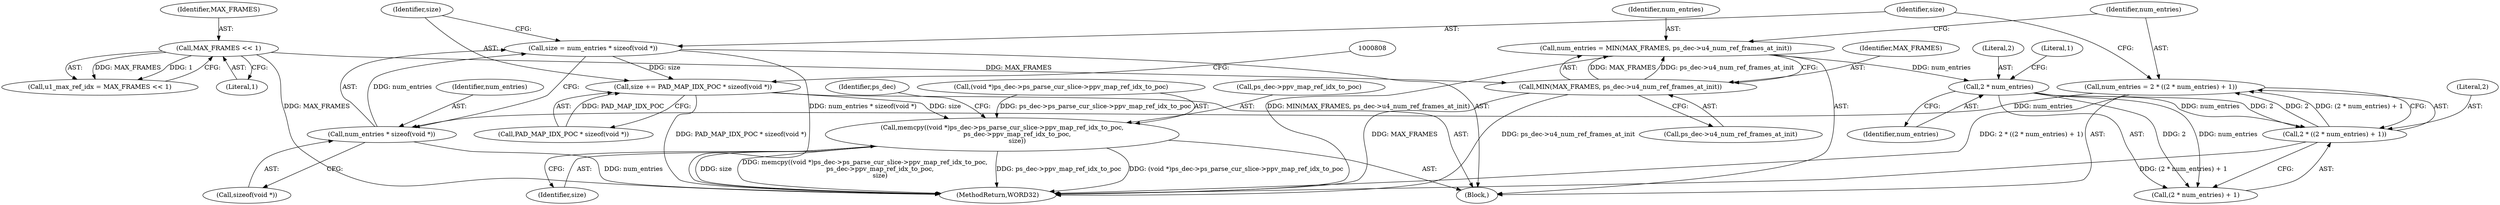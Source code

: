 digraph "0_Android_943323f1d9d3dd5c2634deb26cbe72343ca6b3db_0@integer" {
"1000794" [label="(Call,size = num_entries * sizeof(void *))"];
"1000796" [label="(Call,num_entries * sizeof(void *))"];
"1000785" [label="(Call,num_entries = 2 * ((2 * num_entries) + 1))"];
"1000787" [label="(Call,2 * ((2 * num_entries) + 1))"];
"1000790" [label="(Call,2 * num_entries)"];
"1000778" [label="(Call,num_entries = MIN(MAX_FRAMES, ps_dec->u4_num_ref_frames_at_init))"];
"1000780" [label="(Call,MIN(MAX_FRAMES, ps_dec->u4_num_ref_frames_at_init))"];
"1000288" [label="(Call,MAX_FRAMES << 1)"];
"1000800" [label="(Call,size += PAD_MAP_IDX_POC * sizeof(void *))"];
"1000806" [label="(Call,memcpy((void *)ps_dec->ps_parse_cur_slice->ppv_map_ref_idx_to_poc,\n               ps_dec->ppv_map_ref_idx_to_poc,\n               size))"];
"1000817" [label="(Identifier,size)"];
"1000791" [label="(Literal,2)"];
"1000797" [label="(Identifier,num_entries)"];
"1000822" [label="(Identifier,ps_dec)"];
"1000814" [label="(Call,ps_dec->ppv_map_ref_idx_to_poc)"];
"1000785" [label="(Call,num_entries = 2 * ((2 * num_entries) + 1))"];
"1000794" [label="(Call,size = num_entries * sizeof(void *))"];
"1000789" [label="(Call,(2 * num_entries) + 1)"];
"1000798" [label="(Call,sizeof(void *))"];
"1000779" [label="(Identifier,num_entries)"];
"1000775" [label="(Block,)"];
"1000778" [label="(Call,num_entries = MIN(MAX_FRAMES, ps_dec->u4_num_ref_frames_at_init))"];
"1000793" [label="(Literal,1)"];
"1000788" [label="(Literal,2)"];
"1000782" [label="(Call,ps_dec->u4_num_ref_frames_at_init)"];
"1001224" [label="(MethodReturn,WORD32)"];
"1000792" [label="(Identifier,num_entries)"];
"1000806" [label="(Call,memcpy((void *)ps_dec->ps_parse_cur_slice->ppv_map_ref_idx_to_poc,\n               ps_dec->ppv_map_ref_idx_to_poc,\n               size))"];
"1000288" [label="(Call,MAX_FRAMES << 1)"];
"1000790" [label="(Call,2 * num_entries)"];
"1000290" [label="(Literal,1)"];
"1000289" [label="(Identifier,MAX_FRAMES)"];
"1000802" [label="(Call,PAD_MAP_IDX_POC * sizeof(void *))"];
"1000807" [label="(Call,(void *)ps_dec->ps_parse_cur_slice->ppv_map_ref_idx_to_poc)"];
"1000801" [label="(Identifier,size)"];
"1000786" [label="(Identifier,num_entries)"];
"1000286" [label="(Call,u1_max_ref_idx = MAX_FRAMES << 1)"];
"1000795" [label="(Identifier,size)"];
"1000781" [label="(Identifier,MAX_FRAMES)"];
"1000780" [label="(Call,MIN(MAX_FRAMES, ps_dec->u4_num_ref_frames_at_init))"];
"1000787" [label="(Call,2 * ((2 * num_entries) + 1))"];
"1000796" [label="(Call,num_entries * sizeof(void *))"];
"1000800" [label="(Call,size += PAD_MAP_IDX_POC * sizeof(void *))"];
"1000794" -> "1000775"  [label="AST: "];
"1000794" -> "1000796"  [label="CFG: "];
"1000795" -> "1000794"  [label="AST: "];
"1000796" -> "1000794"  [label="AST: "];
"1000801" -> "1000794"  [label="CFG: "];
"1000794" -> "1001224"  [label="DDG: num_entries * sizeof(void *)"];
"1000796" -> "1000794"  [label="DDG: num_entries"];
"1000794" -> "1000800"  [label="DDG: size"];
"1000796" -> "1000798"  [label="CFG: "];
"1000797" -> "1000796"  [label="AST: "];
"1000798" -> "1000796"  [label="AST: "];
"1000796" -> "1001224"  [label="DDG: num_entries"];
"1000785" -> "1000796"  [label="DDG: num_entries"];
"1000785" -> "1000775"  [label="AST: "];
"1000785" -> "1000787"  [label="CFG: "];
"1000786" -> "1000785"  [label="AST: "];
"1000787" -> "1000785"  [label="AST: "];
"1000795" -> "1000785"  [label="CFG: "];
"1000785" -> "1001224"  [label="DDG: 2 * ((2 * num_entries) + 1)"];
"1000787" -> "1000785"  [label="DDG: 2"];
"1000787" -> "1000785"  [label="DDG: (2 * num_entries) + 1"];
"1000787" -> "1000789"  [label="CFG: "];
"1000788" -> "1000787"  [label="AST: "];
"1000789" -> "1000787"  [label="AST: "];
"1000787" -> "1001224"  [label="DDG: (2 * num_entries) + 1"];
"1000790" -> "1000787"  [label="DDG: 2"];
"1000790" -> "1000787"  [label="DDG: num_entries"];
"1000790" -> "1000789"  [label="AST: "];
"1000790" -> "1000792"  [label="CFG: "];
"1000791" -> "1000790"  [label="AST: "];
"1000792" -> "1000790"  [label="AST: "];
"1000793" -> "1000790"  [label="CFG: "];
"1000790" -> "1000789"  [label="DDG: 2"];
"1000790" -> "1000789"  [label="DDG: num_entries"];
"1000778" -> "1000790"  [label="DDG: num_entries"];
"1000778" -> "1000775"  [label="AST: "];
"1000778" -> "1000780"  [label="CFG: "];
"1000779" -> "1000778"  [label="AST: "];
"1000780" -> "1000778"  [label="AST: "];
"1000786" -> "1000778"  [label="CFG: "];
"1000778" -> "1001224"  [label="DDG: MIN(MAX_FRAMES, ps_dec->u4_num_ref_frames_at_init)"];
"1000780" -> "1000778"  [label="DDG: MAX_FRAMES"];
"1000780" -> "1000778"  [label="DDG: ps_dec->u4_num_ref_frames_at_init"];
"1000780" -> "1000782"  [label="CFG: "];
"1000781" -> "1000780"  [label="AST: "];
"1000782" -> "1000780"  [label="AST: "];
"1000780" -> "1001224"  [label="DDG: MAX_FRAMES"];
"1000780" -> "1001224"  [label="DDG: ps_dec->u4_num_ref_frames_at_init"];
"1000288" -> "1000780"  [label="DDG: MAX_FRAMES"];
"1000288" -> "1000286"  [label="AST: "];
"1000288" -> "1000290"  [label="CFG: "];
"1000289" -> "1000288"  [label="AST: "];
"1000290" -> "1000288"  [label="AST: "];
"1000286" -> "1000288"  [label="CFG: "];
"1000288" -> "1001224"  [label="DDG: MAX_FRAMES"];
"1000288" -> "1000286"  [label="DDG: MAX_FRAMES"];
"1000288" -> "1000286"  [label="DDG: 1"];
"1000800" -> "1000775"  [label="AST: "];
"1000800" -> "1000802"  [label="CFG: "];
"1000801" -> "1000800"  [label="AST: "];
"1000802" -> "1000800"  [label="AST: "];
"1000808" -> "1000800"  [label="CFG: "];
"1000800" -> "1001224"  [label="DDG: PAD_MAP_IDX_POC * sizeof(void *)"];
"1000802" -> "1000800"  [label="DDG: PAD_MAP_IDX_POC"];
"1000800" -> "1000806"  [label="DDG: size"];
"1000806" -> "1000775"  [label="AST: "];
"1000806" -> "1000817"  [label="CFG: "];
"1000807" -> "1000806"  [label="AST: "];
"1000814" -> "1000806"  [label="AST: "];
"1000817" -> "1000806"  [label="AST: "];
"1000822" -> "1000806"  [label="CFG: "];
"1000806" -> "1001224"  [label="DDG: (void *)ps_dec->ps_parse_cur_slice->ppv_map_ref_idx_to_poc"];
"1000806" -> "1001224"  [label="DDG: size"];
"1000806" -> "1001224"  [label="DDG: memcpy((void *)ps_dec->ps_parse_cur_slice->ppv_map_ref_idx_to_poc,\n               ps_dec->ppv_map_ref_idx_to_poc,\n               size)"];
"1000806" -> "1001224"  [label="DDG: ps_dec->ppv_map_ref_idx_to_poc"];
"1000807" -> "1000806"  [label="DDG: ps_dec->ps_parse_cur_slice->ppv_map_ref_idx_to_poc"];
}
